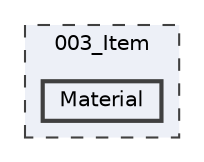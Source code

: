 digraph "003_Item/Material"
{
 // LATEX_PDF_SIZE
  bgcolor="transparent";
  edge [fontname=Helvetica,fontsize=10,labelfontname=Helvetica,labelfontsize=10];
  node [fontname=Helvetica,fontsize=10,shape=box,height=0.2,width=0.4];
  compound=true
  subgraph clusterdir_a987a3a94ba2664a9f1914c53bff2798 {
    graph [ bgcolor="#edf0f7", pencolor="grey25", label="003_Item", fontname=Helvetica,fontsize=10 style="filled,dashed", URL="dir_a987a3a94ba2664a9f1914c53bff2798.html",tooltip=""]
  dir_c7df47f0d5df84c3dbad747a40d7adc8 [label="Material", fillcolor="#edf0f7", color="grey25", style="filled,bold", URL="dir_c7df47f0d5df84c3dbad747a40d7adc8.html",tooltip=""];
  }
}
